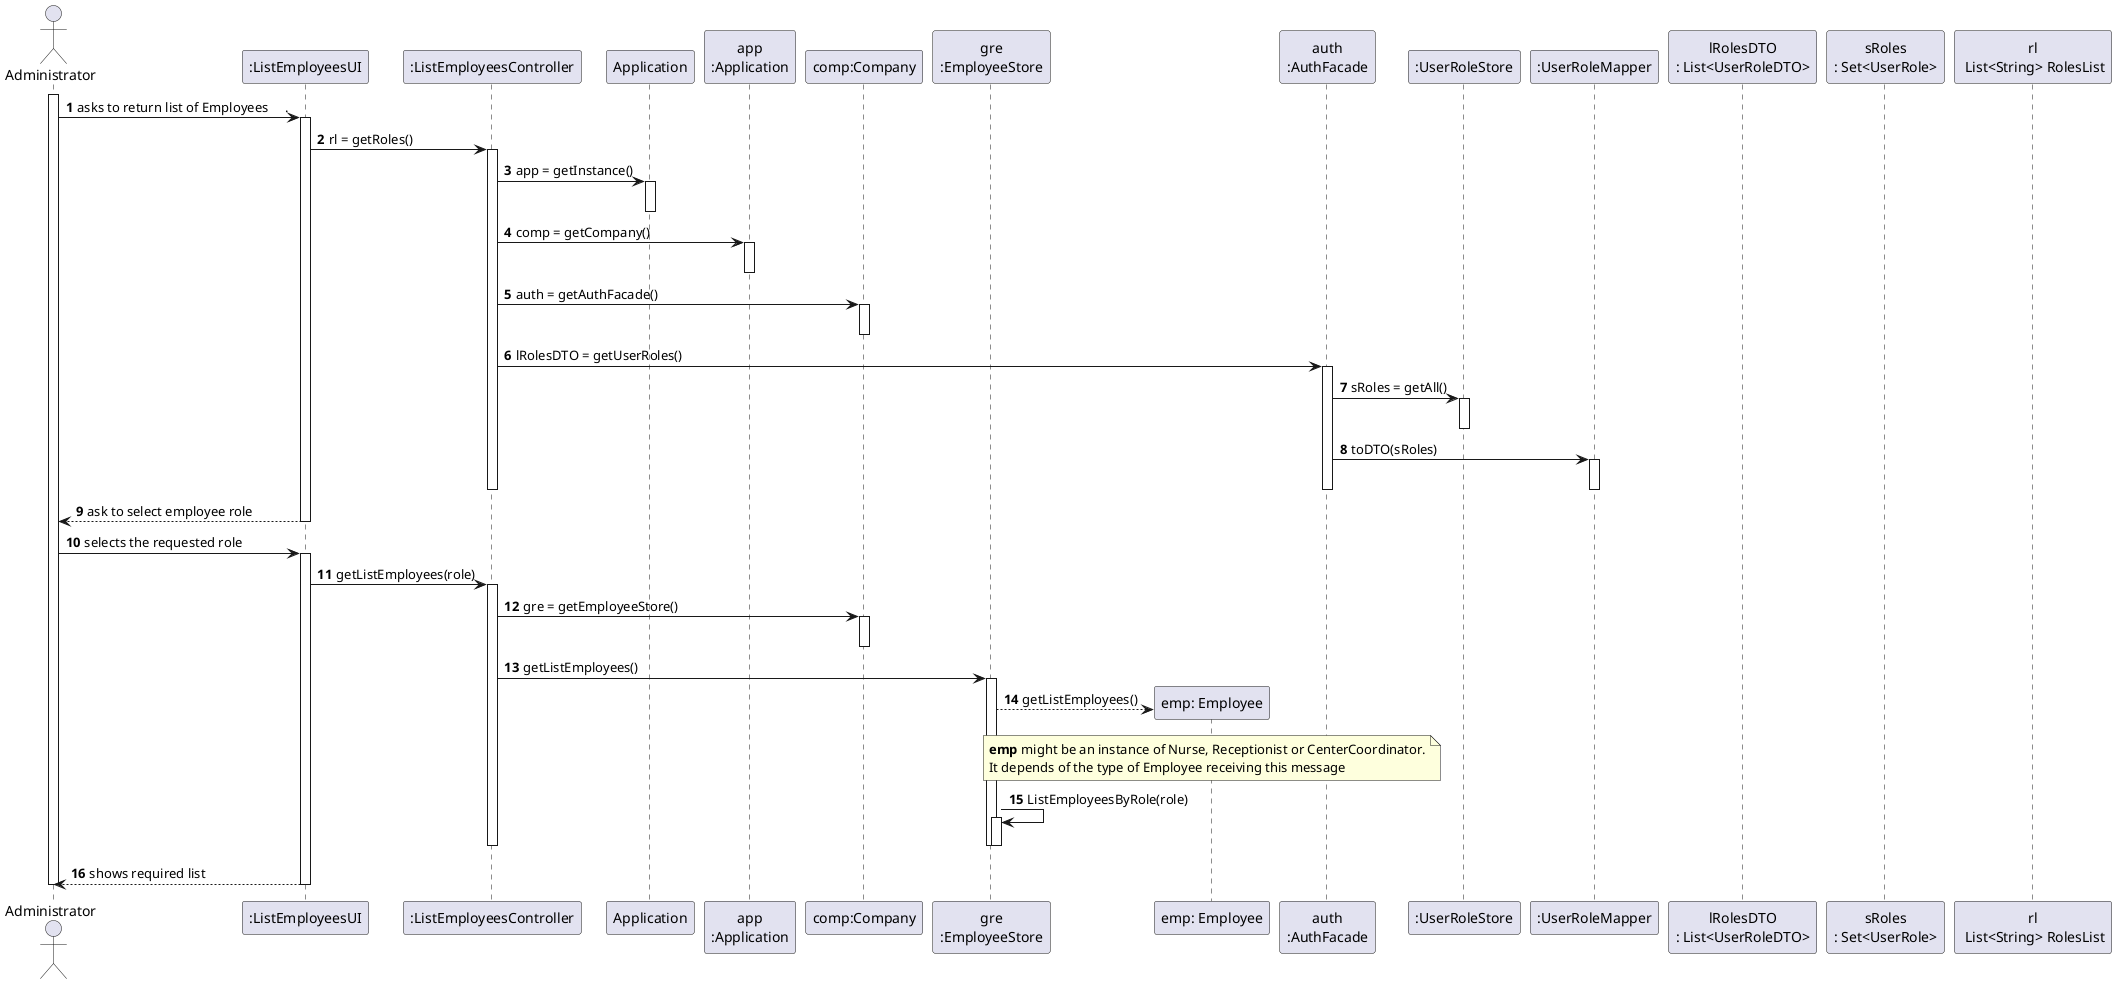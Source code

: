 @startuml
autonumber
actor "Administrator" as ADM


participant ":ListEmployeesUI" as UI
participant ":ListEmployeesController" as CTRL
participant ":ListEmployeesUI" as UI
participant ":ListEmployeesController" as CTRL
participant "Application" as APP
participant "app\n:Application" as App
participant "comp:Company" as COMP
participant "gre\n:EmployeeStore" as ES
participant "emp: Employee" as EMP
participant "auth\n:AuthFacade" as AF
participant ":UserRoleStore" as URS
participant ":UserRoleMapper" as URM
participant "lRolesDTO\n: List<UserRoleDTO>" as lRDTO
participant "sRoles\n: Set<UserRole>" as SR
participant "rl\n List<String> RolesList" as rl


activate ADM

ADM -> UI : asks to return list of Employees     .
activate UI

UI -> CTRL : rl = getRoles()
activate CTRL

CTRL -> APP : app = getInstance()
activate APP
deactivate APP

CTRL -> App : comp = getCompany()
activate App
deactivate App


CTRL -> COMP: auth = getAuthFacade()
activate COMP
deactivate COMP

CTRL -> AF : lRolesDTO = getUserRoles()
activate AF

AF -> URS : sRoles = getAll()
activate URS
deactivate URS

AF -> URM :  toDTO(sRoles)
activate URM

deactivate URM
deactivate AF
deactivate CTRL

UI --> ADM : ask to select employee role
deactivate UI



ADM -> UI : selects the requested role
activate UI



UI -> CTRL : getListEmployees(role)
activate CTRL

CTRL -> COMP : gre = getEmployeeStore()
activate COMP
deactivate COMP

CTRL -> ES : getListEmployees()
activate ES


ES --> EMP** : getListEmployees()
note over EMP : **emp** might be an instance of Nurse, Receptionist or CenterCoordinator.\nIt depends of the type of Employee receiving this message


ES -> ES : ListEmployeesByRole(role)
activate ES
deactivate ES
deactivate ES





deactivate CTRL
deactivate ES

UI --> ADM : shows required list
deactivate UI



deactivate ADM

@enduml